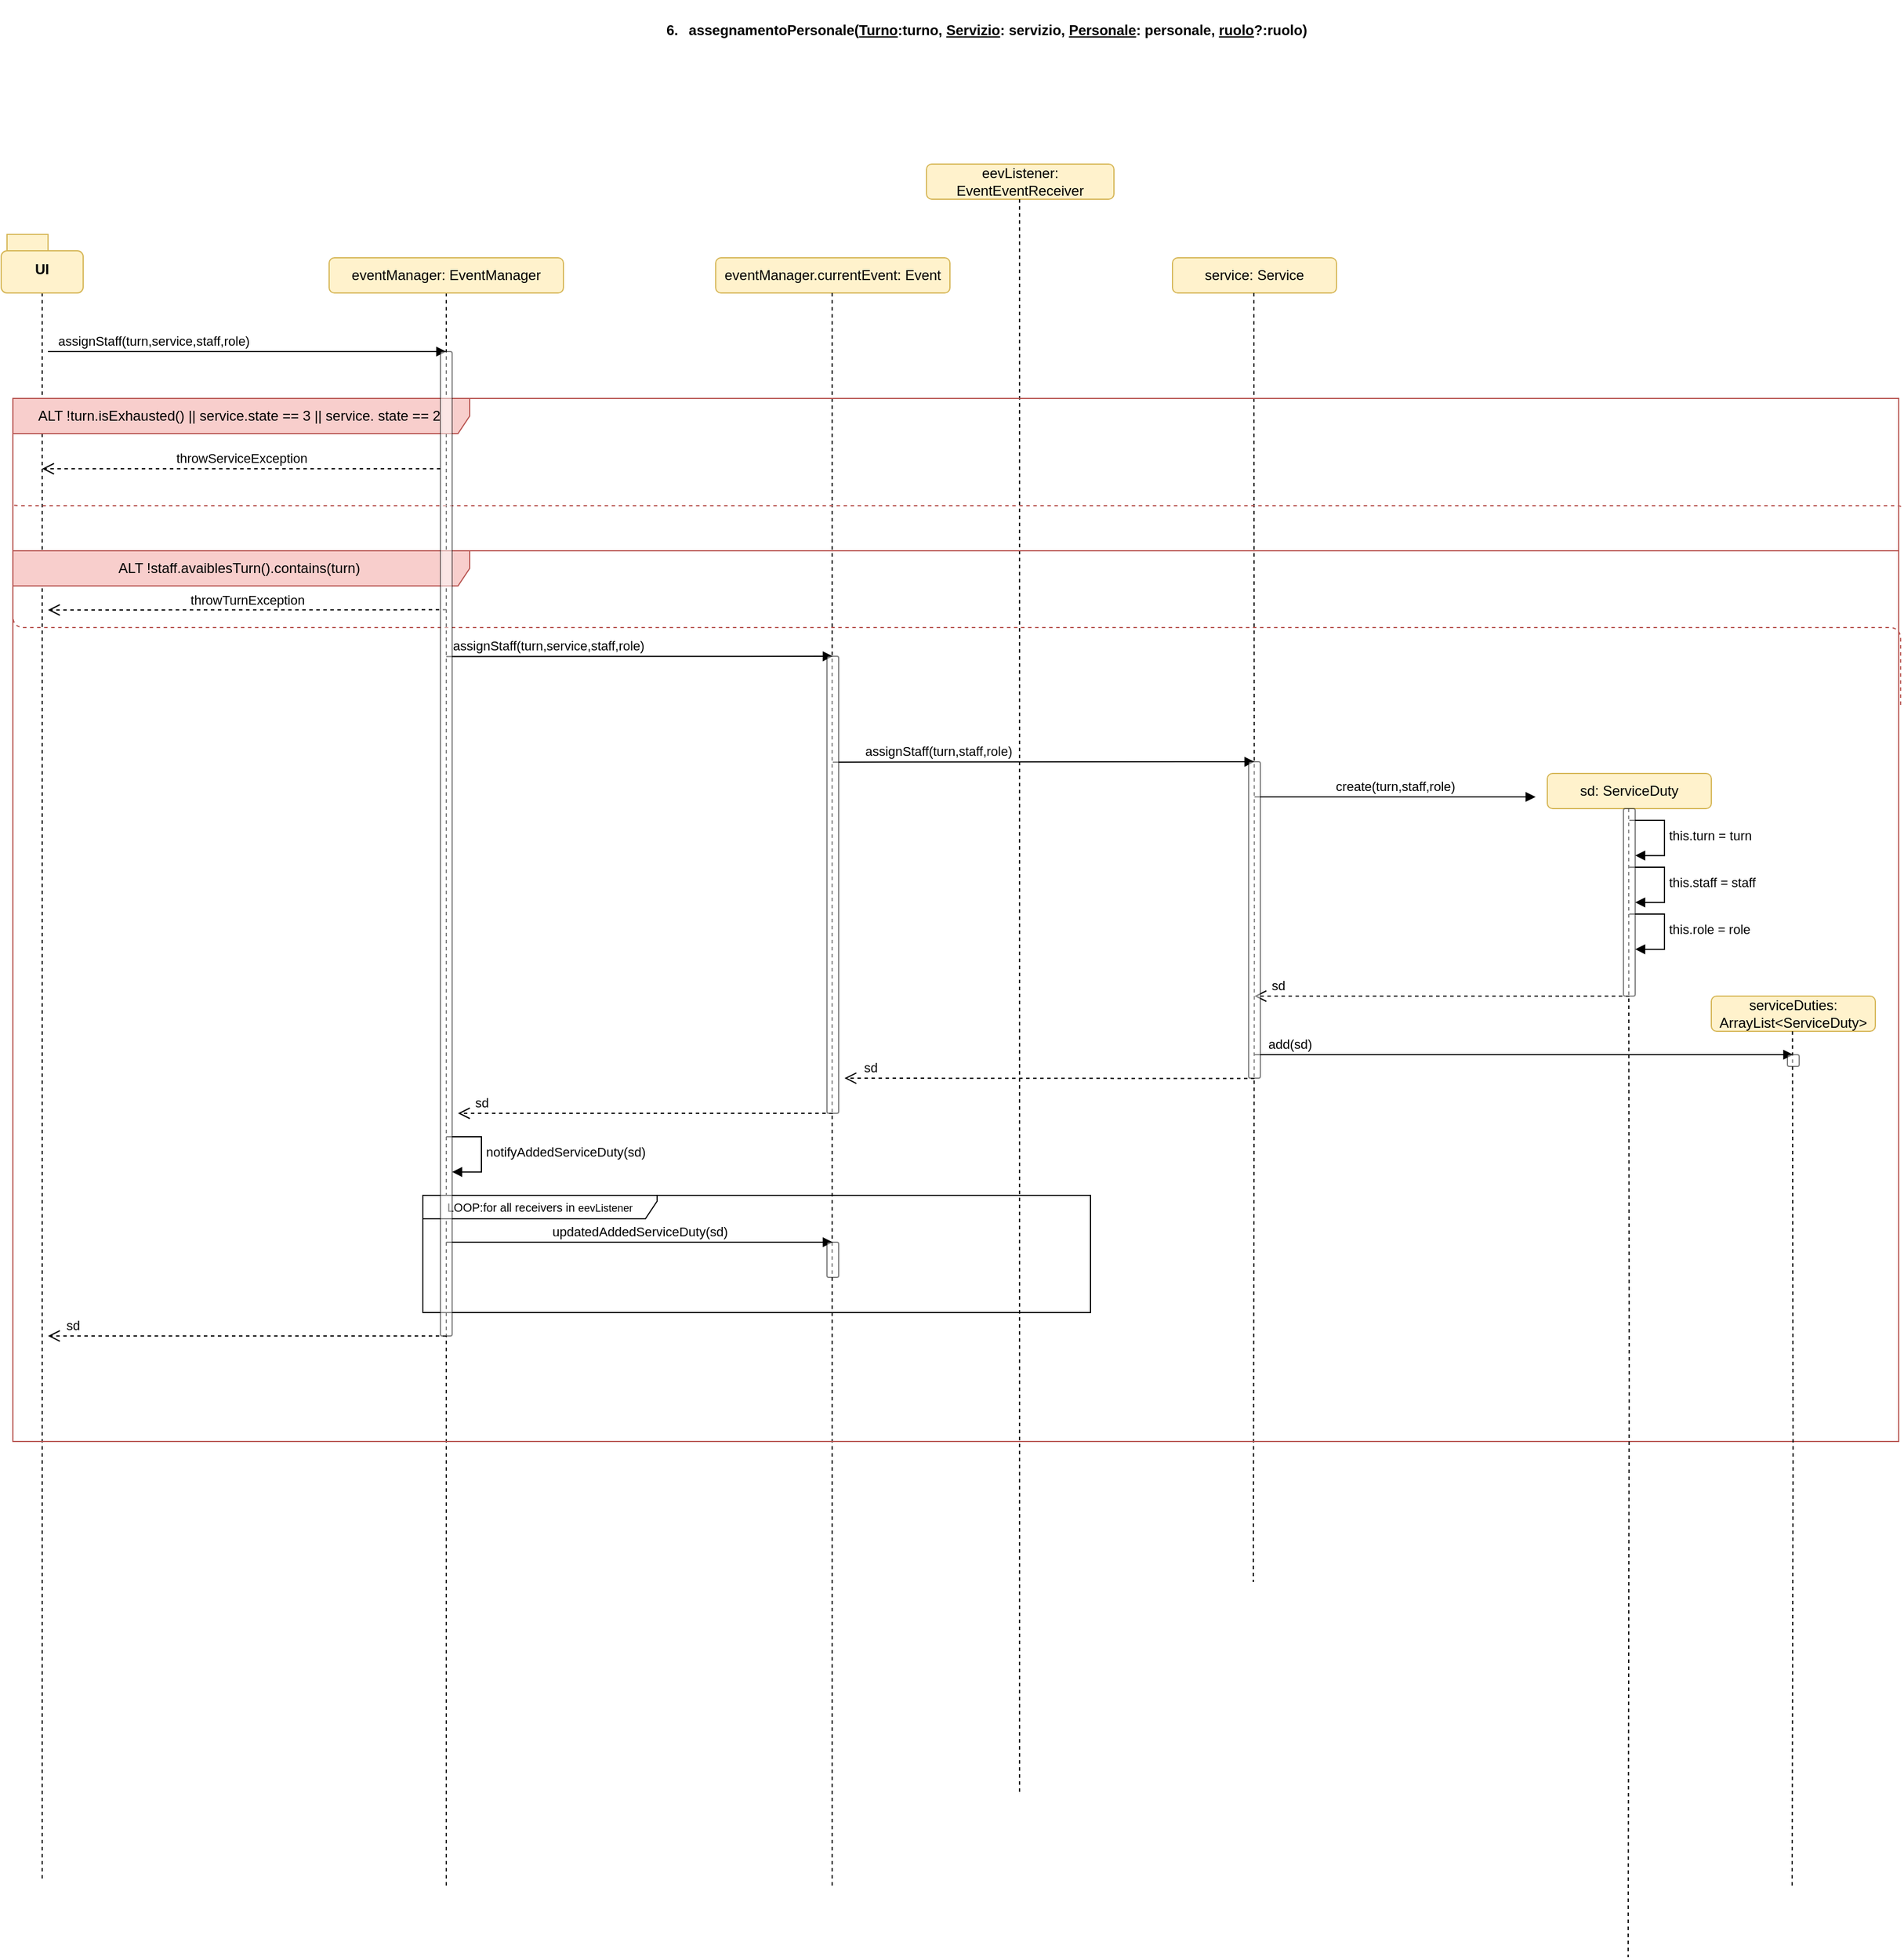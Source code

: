 <mxfile version="21.2.8" type="device">
  <diagram name="Pagina-1" id="iVb3hsS4CO4keV3UGfEp">
    <mxGraphModel dx="1869" dy="1226" grid="1" gridSize="10" guides="1" tooltips="1" connect="1" arrows="1" fold="1" page="1" pageScale="1" pageWidth="827" pageHeight="1169" math="0" shadow="0">
      <root>
        <mxCell id="0" />
        <mxCell id="1" parent="0" />
        <mxCell id="hn4v2kwjK6PcISgxzkxJ-1" value="&lt;p style=&quot;text-indent: -18pt;&quot; class=&quot;MsoListParagraph&quot;&gt;&lt;b&gt;&lt;span style=&quot;line-height: 107%;&quot;&gt;&lt;span style=&quot;mso-list:Ignore&quot;&gt;6.&lt;span style=&quot;font-style: normal; font-variant: normal; font-kerning: auto; font-optical-sizing: auto; font-feature-settings: normal; font-variation-settings: normal; font-weight: normal; font-stretch: normal; line-height: normal; font-family: &amp;quot;Times New Roman&amp;quot;;&quot;&gt;&amp;nbsp;&amp;nbsp; &lt;/span&gt;&lt;/span&gt;&lt;/span&gt;&lt;/b&gt;&lt;b&gt;&lt;span style=&quot;line-height: 107%;&quot;&gt;assegnamentoPersonale(&lt;u&gt;Turno&lt;/u&gt;:turno, &lt;u&gt;Servizio&lt;/u&gt;: servizio, &lt;u&gt;Personale&lt;/u&gt;: personale, &lt;u&gt;ruolo&lt;/u&gt;?:ruolo)&lt;/span&gt;&lt;/b&gt;&lt;/p&gt;" style="text;whiteSpace=wrap;html=1;rounded=1;" parent="1" vertex="1">
          <mxGeometry x="490" y="140" width="540" height="50" as="geometry" />
        </mxCell>
        <mxCell id="hn4v2kwjK6PcISgxzkxJ-2" style="edgeStyle=orthogonalEdgeStyle;rounded=1;orthogonalLoop=1;jettySize=auto;html=1;exitX=0.5;exitY=1;exitDx=0;exitDy=0;endArrow=none;endFill=0;dashed=1;entryX=0.02;entryY=1.003;entryDx=0;entryDy=0;entryPerimeter=0;exitPerimeter=0;" parent="1" source="hn4v2kwjK6PcISgxzkxJ-3" edge="1">
          <mxGeometry relative="1" as="geometry">
            <mxPoint x="-65" y="1744" as="targetPoint" />
            <mxPoint x="-65" y="480" as="sourcePoint" />
          </mxGeometry>
        </mxCell>
        <mxCell id="hn4v2kwjK6PcISgxzkxJ-3" value="UI" style="shape=folder;fontStyle=1;spacingTop=10;tabWidth=40;tabHeight=14;tabPosition=left;html=1;whiteSpace=wrap;fillColor=#fff2cc;strokeColor=#d6b656;rounded=1;" parent="1" vertex="1">
          <mxGeometry x="-100" y="340" width="70" height="50" as="geometry" />
        </mxCell>
        <mxCell id="hn4v2kwjK6PcISgxzkxJ-4" style="edgeStyle=orthogonalEdgeStyle;rounded=1;orthogonalLoop=1;jettySize=auto;html=1;exitX=0.5;exitY=1;exitDx=0;exitDy=0;endArrow=none;endFill=0;dashed=1;entryX=0.15;entryY=1.001;entryDx=0;entryDy=0;entryPerimeter=0;" parent="1" edge="1">
          <mxGeometry relative="1" as="geometry">
            <mxPoint x="280" y="1751" as="targetPoint" />
            <mxPoint x="280" y="390" as="sourcePoint" />
          </mxGeometry>
        </mxCell>
        <mxCell id="hn4v2kwjK6PcISgxzkxJ-5" value="eventManager: EventManager" style="html=1;whiteSpace=wrap;fillColor=#fff2cc;strokeColor=#d6b656;rounded=1;" parent="1" vertex="1">
          <mxGeometry x="180" y="360" width="200" height="30" as="geometry" />
        </mxCell>
        <mxCell id="hn4v2kwjK6PcISgxzkxJ-6" value="eevListener: EventEventReceiver" style="html=1;whiteSpace=wrap;fillColor=#fff2cc;strokeColor=#d6b656;rounded=1;" parent="1" vertex="1">
          <mxGeometry x="690" y="280" width="160" height="30" as="geometry" />
        </mxCell>
        <mxCell id="hn4v2kwjK6PcISgxzkxJ-7" style="edgeStyle=orthogonalEdgeStyle;rounded=1;orthogonalLoop=1;jettySize=auto;html=1;exitX=0.5;exitY=1;exitDx=0;exitDy=0;endArrow=none;endFill=0;dashed=1;entryX=0.15;entryY=1.001;entryDx=0;entryDy=0;entryPerimeter=0;" parent="1" edge="1">
          <mxGeometry relative="1" as="geometry">
            <mxPoint x="769.41" y="1671" as="targetPoint" />
            <mxPoint x="769.41" y="310" as="sourcePoint" />
          </mxGeometry>
        </mxCell>
        <mxCell id="hn4v2kwjK6PcISgxzkxJ-8" value="service: Service" style="html=1;whiteSpace=wrap;fillColor=#fff2cc;strokeColor=#d6b656;rounded=1;" parent="1" vertex="1">
          <mxGeometry x="900" y="360" width="140" height="30" as="geometry" />
        </mxCell>
        <mxCell id="hn4v2kwjK6PcISgxzkxJ-9" style="edgeStyle=orthogonalEdgeStyle;rounded=1;orthogonalLoop=1;jettySize=auto;html=1;exitX=0.5;exitY=1;exitDx=0;exitDy=0;endArrow=none;endFill=0;dashed=1;" parent="1" edge="1">
          <mxGeometry relative="1" as="geometry">
            <mxPoint x="969" y="1490" as="targetPoint" />
            <mxPoint x="969.44" y="390" as="sourcePoint" />
          </mxGeometry>
        </mxCell>
        <mxCell id="hn4v2kwjK6PcISgxzkxJ-14" value="eventManager.currentEvent: Event" style="html=1;whiteSpace=wrap;fillColor=#fff2cc;strokeColor=#d6b656;rounded=1;" parent="1" vertex="1">
          <mxGeometry x="510" y="360" width="200" height="30" as="geometry" />
        </mxCell>
        <mxCell id="hn4v2kwjK6PcISgxzkxJ-15" style="edgeStyle=orthogonalEdgeStyle;rounded=1;orthogonalLoop=1;jettySize=auto;html=1;exitX=0.5;exitY=1;exitDx=0;exitDy=0;endArrow=none;endFill=0;dashed=1;entryX=0.15;entryY=1.001;entryDx=0;entryDy=0;entryPerimeter=0;" parent="1" edge="1">
          <mxGeometry relative="1" as="geometry">
            <mxPoint x="609.41" y="1751" as="targetPoint" />
            <mxPoint x="609.41" y="390" as="sourcePoint" />
          </mxGeometry>
        </mxCell>
        <mxCell id="hn4v2kwjK6PcISgxzkxJ-39" value="ALT !turn.isExhausted() || service.state == 3 || service. state == 2&amp;nbsp;" style="shape=umlFrame;whiteSpace=wrap;html=1;pointerEvents=0;width=390;height=30;fillColor=#f8cecc;strokeColor=#b85450;rounded=1;" parent="1" vertex="1">
          <mxGeometry x="-90" y="480" width="1610" height="890" as="geometry" />
        </mxCell>
        <mxCell id="hn4v2kwjK6PcISgxzkxJ-41" value="throwServiceException" style="html=1;verticalAlign=bottom;endArrow=open;dashed=1;endSize=8;edgeStyle=elbowEdgeStyle;elbow=vertical;curved=0;rounded=1;" parent="1" edge="1">
          <mxGeometry relative="1" as="geometry">
            <mxPoint x="275" y="540" as="sourcePoint" />
            <mxPoint x="-65" y="540" as="targetPoint" />
          </mxGeometry>
        </mxCell>
        <mxCell id="hn4v2kwjK6PcISgxzkxJ-42" value="" style="html=1;verticalAlign=bottom;endArrow=none;dashed=1;endSize=8;edgeStyle=elbowEdgeStyle;elbow=vertical;curved=0;rounded=1;exitX=1.001;exitY=0.104;exitDx=0;exitDy=0;exitPerimeter=0;fillColor=#f8cecc;strokeColor=#b85450;endFill=0;" parent="1" source="hn4v2kwjK6PcISgxzkxJ-39" edge="1">
          <mxGeometry relative="1" as="geometry">
            <mxPoint x="250" y="570" as="sourcePoint" />
            <mxPoint x="-90" y="570" as="targetPoint" />
          </mxGeometry>
        </mxCell>
        <mxCell id="hn4v2kwjK6PcISgxzkxJ-43" value="assignStaff(turn,service,staff,role)" style="html=1;verticalAlign=bottom;endArrow=block;edgeStyle=elbowEdgeStyle;elbow=vertical;curved=0;rounded=1;" parent="1" edge="1">
          <mxGeometry x="-0.47" width="80" relative="1" as="geometry">
            <mxPoint x="-60" y="440" as="sourcePoint" />
            <mxPoint x="280" y="440" as="targetPoint" />
            <mxPoint as="offset" />
          </mxGeometry>
        </mxCell>
        <mxCell id="hn4v2kwjK6PcISgxzkxJ-44" value="ALT !staff.avaiblesTurn().contains(turn)&amp;nbsp;" style="shape=umlFrame;whiteSpace=wrap;html=1;pointerEvents=0;width=390;height=30;fillColor=#f8cecc;strokeColor=#b85450;rounded=1;" parent="1" vertex="1">
          <mxGeometry x="-90" y="610" width="1610" height="760" as="geometry" />
        </mxCell>
        <mxCell id="hn4v2kwjK6PcISgxzkxJ-45" value="throwTurnException" style="html=1;verticalAlign=bottom;endArrow=open;dashed=1;endSize=8;edgeStyle=elbowEdgeStyle;elbow=vertical;curved=0;rounded=1;" parent="1" edge="1">
          <mxGeometry relative="1" as="geometry">
            <mxPoint x="280" y="660.29" as="sourcePoint" />
            <mxPoint x="-60" y="660.29" as="targetPoint" />
          </mxGeometry>
        </mxCell>
        <mxCell id="hn4v2kwjK6PcISgxzkxJ-46" value="" style="html=1;verticalAlign=bottom;endArrow=none;dashed=1;endSize=8;edgeStyle=elbowEdgeStyle;elbow=vertical;curved=0;rounded=1;exitX=1.001;exitY=0.094;exitDx=0;exitDy=0;exitPerimeter=0;fillColor=#f8cecc;strokeColor=#b85450;endFill=0;" parent="1" edge="1">
          <mxGeometry relative="1" as="geometry">
            <mxPoint x="1521.61" y="741.44" as="sourcePoint" />
            <mxPoint x="-90" y="610" as="targetPoint" />
          </mxGeometry>
        </mxCell>
        <mxCell id="hn4v2kwjK6PcISgxzkxJ-47" value="assignStaff(turn,service,staff,role)" style="html=1;verticalAlign=bottom;endArrow=block;edgeStyle=elbowEdgeStyle;elbow=vertical;curved=0;rounded=1;" parent="1" edge="1">
          <mxGeometry x="-0.47" width="80" relative="1" as="geometry">
            <mxPoint x="280" y="700.29" as="sourcePoint" />
            <mxPoint x="610" y="700" as="targetPoint" />
            <mxPoint as="offset" />
          </mxGeometry>
        </mxCell>
        <mxCell id="hn4v2kwjK6PcISgxzkxJ-50" value="assignStaff(turn,staff,role)" style="html=1;verticalAlign=bottom;endArrow=block;edgeStyle=elbowEdgeStyle;elbow=vertical;curved=0;rounded=1;" parent="1" edge="1">
          <mxGeometry x="-0.498" width="80" relative="1" as="geometry">
            <mxPoint x="610" y="790.35" as="sourcePoint" />
            <mxPoint x="970" y="790" as="targetPoint" />
            <mxPoint as="offset" />
          </mxGeometry>
        </mxCell>
        <mxCell id="hn4v2kwjK6PcISgxzkxJ-51" value="create(turn,staff,role)" style="html=1;verticalAlign=bottom;endArrow=block;edgeStyle=elbowEdgeStyle;elbow=vertical;curved=0;rounded=1;" parent="1" edge="1">
          <mxGeometry width="80" relative="1" as="geometry">
            <mxPoint x="970" y="820.06" as="sourcePoint" />
            <mxPoint x="1210" y="820" as="targetPoint" />
          </mxGeometry>
        </mxCell>
        <mxCell id="hn4v2kwjK6PcISgxzkxJ-52" value="sd: ServiceDuty" style="html=1;whiteSpace=wrap;fillColor=#fff2cc;strokeColor=#d6b656;rounded=1;" parent="1" vertex="1">
          <mxGeometry x="1220" y="800" width="140" height="30" as="geometry" />
        </mxCell>
        <mxCell id="hn4v2kwjK6PcISgxzkxJ-53" style="edgeStyle=orthogonalEdgeStyle;rounded=1;orthogonalLoop=1;jettySize=auto;html=1;exitX=0.5;exitY=1;exitDx=0;exitDy=0;endArrow=none;endFill=0;dashed=1;" parent="1" edge="1">
          <mxGeometry relative="1" as="geometry">
            <mxPoint x="1289" y="1810" as="targetPoint" />
            <mxPoint x="1289.41" y="830" as="sourcePoint" />
          </mxGeometry>
        </mxCell>
        <mxCell id="hn4v2kwjK6PcISgxzkxJ-55" value="this.turn = turn" style="html=1;align=left;spacingLeft=2;endArrow=block;rounded=1;edgeStyle=orthogonalEdgeStyle;curved=0;rounded=0;" parent="1" edge="1">
          <mxGeometry relative="1" as="geometry">
            <mxPoint x="1290" y="840" as="sourcePoint" />
            <Array as="points">
              <mxPoint x="1320" y="870" />
            </Array>
            <mxPoint x="1295" y="870.059" as="targetPoint" />
          </mxGeometry>
        </mxCell>
        <mxCell id="hn4v2kwjK6PcISgxzkxJ-56" value="this.staff = staff" style="html=1;align=left;spacingLeft=2;endArrow=block;rounded=1;edgeStyle=orthogonalEdgeStyle;curved=0;rounded=0;" parent="1" edge="1">
          <mxGeometry relative="1" as="geometry">
            <mxPoint x="1290" y="880" as="sourcePoint" />
            <Array as="points">
              <mxPoint x="1320" y="910" />
            </Array>
            <mxPoint x="1295" y="910.059" as="targetPoint" />
          </mxGeometry>
        </mxCell>
        <mxCell id="hn4v2kwjK6PcISgxzkxJ-57" value="this.role = role" style="html=1;align=left;spacingLeft=2;endArrow=block;rounded=1;edgeStyle=orthogonalEdgeStyle;curved=0;rounded=0;" parent="1" edge="1">
          <mxGeometry relative="1" as="geometry">
            <mxPoint x="1290" y="920" as="sourcePoint" />
            <Array as="points">
              <mxPoint x="1320" y="950" />
            </Array>
            <mxPoint x="1295" y="950.059" as="targetPoint" />
          </mxGeometry>
        </mxCell>
        <mxCell id="hn4v2kwjK6PcISgxzkxJ-58" value="sd" style="html=1;verticalAlign=bottom;endArrow=open;dashed=1;endSize=8;edgeStyle=elbowEdgeStyle;elbow=vertical;curved=0;rounded=1;" parent="1" edge="1">
          <mxGeometry x="0.875" relative="1" as="geometry">
            <mxPoint x="1290" y="990" as="sourcePoint" />
            <mxPoint x="970" y="990" as="targetPoint" />
            <mxPoint as="offset" />
          </mxGeometry>
        </mxCell>
        <mxCell id="hn4v2kwjK6PcISgxzkxJ-60" value="serviceDuties: ArrayList&amp;lt;ServiceDuty&amp;gt;" style="html=1;whiteSpace=wrap;fillColor=#fff2cc;strokeColor=#d6b656;rounded=1;" parent="1" vertex="1">
          <mxGeometry x="1360" y="990" width="140" height="30" as="geometry" />
        </mxCell>
        <mxCell id="hn4v2kwjK6PcISgxzkxJ-61" style="edgeStyle=orthogonalEdgeStyle;rounded=1;orthogonalLoop=1;jettySize=auto;html=1;exitX=0.5;exitY=1;exitDx=0;exitDy=0;endArrow=none;endFill=0;dashed=1;" parent="1" edge="1">
          <mxGeometry relative="1" as="geometry">
            <mxPoint x="1429" y="1750" as="targetPoint" />
            <mxPoint x="1429.29" y="1020" as="sourcePoint" />
          </mxGeometry>
        </mxCell>
        <mxCell id="hn4v2kwjK6PcISgxzkxJ-62" value="add(sd)" style="html=1;verticalAlign=bottom;endArrow=block;edgeStyle=elbowEdgeStyle;elbow=vertical;curved=0;rounded=1;" parent="1" edge="1">
          <mxGeometry x="-0.87" width="80" relative="1" as="geometry">
            <mxPoint x="970" y="1040" as="sourcePoint" />
            <mxPoint x="1430" y="1040" as="targetPoint" />
            <mxPoint as="offset" />
          </mxGeometry>
        </mxCell>
        <mxCell id="hn4v2kwjK6PcISgxzkxJ-64" value="sd" style="html=1;verticalAlign=bottom;endArrow=open;dashed=1;endSize=8;edgeStyle=elbowEdgeStyle;elbow=vertical;curved=0;rounded=1;" parent="1" edge="1">
          <mxGeometry x="0.875" relative="1" as="geometry">
            <mxPoint x="970" y="1060.29" as="sourcePoint" />
            <mxPoint x="620" y="1060" as="targetPoint" />
            <mxPoint as="offset" />
          </mxGeometry>
        </mxCell>
        <mxCell id="hn4v2kwjK6PcISgxzkxJ-65" value="sd" style="html=1;verticalAlign=bottom;endArrow=open;dashed=1;endSize=8;edgeStyle=elbowEdgeStyle;elbow=vertical;curved=0;rounded=1;" parent="1" edge="1">
          <mxGeometry x="0.875" relative="1" as="geometry">
            <mxPoint x="610" y="1090" as="sourcePoint" />
            <mxPoint x="290" y="1090.29" as="targetPoint" />
            <mxPoint as="offset" />
          </mxGeometry>
        </mxCell>
        <mxCell id="hn4v2kwjK6PcISgxzkxJ-66" value="&lt;font style=&quot;font-size: 10px;&quot;&gt;LOOP:for all receivers in&amp;nbsp;&lt;/font&gt;&lt;font style=&quot;font-size: 9px;&quot;&gt;eevListener&lt;/font&gt;" style="shape=umlFrame;whiteSpace=wrap;html=1;pointerEvents=0;width=200;height=20;rounded=1;" parent="1" vertex="1">
          <mxGeometry x="260" y="1160" width="570" height="100" as="geometry" />
        </mxCell>
        <mxCell id="hn4v2kwjK6PcISgxzkxJ-68" value="notifyAddedServiceDuty(sd)" style="html=1;align=left;spacingLeft=2;endArrow=block;rounded=1;edgeStyle=orthogonalEdgeStyle;curved=0;rounded=0;" parent="1" edge="1">
          <mxGeometry relative="1" as="geometry">
            <mxPoint x="280" y="1110" as="sourcePoint" />
            <Array as="points">
              <mxPoint x="310" y="1140" />
            </Array>
            <mxPoint x="285" y="1140.059" as="targetPoint" />
          </mxGeometry>
        </mxCell>
        <mxCell id="hn4v2kwjK6PcISgxzkxJ-69" value="updatedAddedServiceDuty(sd)" style="html=1;verticalAlign=bottom;endArrow=block;edgeStyle=elbowEdgeStyle;elbow=vertical;curved=0;rounded=1;" parent="1" edge="1">
          <mxGeometry width="80" relative="1" as="geometry">
            <mxPoint x="280" y="1200" as="sourcePoint" />
            <mxPoint x="610" y="1200" as="targetPoint" />
          </mxGeometry>
        </mxCell>
        <mxCell id="hn4v2kwjK6PcISgxzkxJ-70" value="sd" style="html=1;verticalAlign=bottom;endArrow=open;dashed=1;endSize=8;edgeStyle=elbowEdgeStyle;elbow=vertical;curved=0;rounded=1;" parent="1" edge="1">
          <mxGeometry x="0.875" relative="1" as="geometry">
            <mxPoint x="280" y="1280" as="sourcePoint" />
            <mxPoint x="-60" y="1280" as="targetPoint" />
            <mxPoint as="offset" />
          </mxGeometry>
        </mxCell>
        <mxCell id="Oz5jRyYz6aPx2flc6_-P-1" value="" style="html=1;points=[];perimeter=orthogonalPerimeter;outlineConnect=0;targetShapes=umlLifeline;portConstraint=eastwest;newEdgeStyle={&quot;edgeStyle&quot;:&quot;elbowEdgeStyle&quot;,&quot;elbow&quot;:&quot;vertical&quot;,&quot;curved&quot;:0,&quot;rounded&quot;:0};fillOpacity=50;strokeOpacity=50;rounded=1;" parent="1" vertex="1">
          <mxGeometry x="605" y="700" width="10" height="390" as="geometry" />
        </mxCell>
        <mxCell id="Oz5jRyYz6aPx2flc6_-P-2" value="" style="html=1;points=[];perimeter=orthogonalPerimeter;outlineConnect=0;targetShapes=umlLifeline;portConstraint=eastwest;newEdgeStyle={&quot;edgeStyle&quot;:&quot;elbowEdgeStyle&quot;,&quot;elbow&quot;:&quot;vertical&quot;,&quot;curved&quot;:0,&quot;rounded&quot;:0};fillOpacity=50;strokeOpacity=50;rounded=1;" parent="1" vertex="1">
          <mxGeometry x="1285" y="830" width="10" height="160" as="geometry" />
        </mxCell>
        <mxCell id="Oz5jRyYz6aPx2flc6_-P-3" value="" style="html=1;points=[];perimeter=orthogonalPerimeter;outlineConnect=0;targetShapes=umlLifeline;portConstraint=eastwest;newEdgeStyle={&quot;edgeStyle&quot;:&quot;elbowEdgeStyle&quot;,&quot;elbow&quot;:&quot;vertical&quot;,&quot;curved&quot;:0,&quot;rounded&quot;:0};fillOpacity=50;strokeOpacity=50;rounded=1;" parent="1" vertex="1">
          <mxGeometry x="1425" y="1040" width="10" height="10" as="geometry" />
        </mxCell>
        <mxCell id="Oz5jRyYz6aPx2flc6_-P-4" value="" style="html=1;points=[];perimeter=orthogonalPerimeter;outlineConnect=0;targetShapes=umlLifeline;portConstraint=eastwest;newEdgeStyle={&quot;edgeStyle&quot;:&quot;elbowEdgeStyle&quot;,&quot;elbow&quot;:&quot;vertical&quot;,&quot;curved&quot;:0,&quot;rounded&quot;:0};fillOpacity=50;strokeOpacity=50;rounded=1;" parent="1" vertex="1">
          <mxGeometry x="965" y="790" width="10" height="270" as="geometry" />
        </mxCell>
        <mxCell id="Oz5jRyYz6aPx2flc6_-P-6" value="" style="html=1;points=[];perimeter=orthogonalPerimeter;outlineConnect=0;targetShapes=umlLifeline;portConstraint=eastwest;newEdgeStyle={&quot;edgeStyle&quot;:&quot;elbowEdgeStyle&quot;,&quot;elbow&quot;:&quot;vertical&quot;,&quot;curved&quot;:0,&quot;rounded&quot;:0};fillOpacity=50;strokeOpacity=50;rounded=1;" parent="1" vertex="1">
          <mxGeometry x="275" y="440" width="10" height="840" as="geometry" />
        </mxCell>
        <mxCell id="Oz5jRyYz6aPx2flc6_-P-7" value="" style="html=1;points=[];perimeter=orthogonalPerimeter;outlineConnect=0;targetShapes=umlLifeline;portConstraint=eastwest;newEdgeStyle={&quot;edgeStyle&quot;:&quot;elbowEdgeStyle&quot;,&quot;elbow&quot;:&quot;vertical&quot;,&quot;curved&quot;:0,&quot;rounded&quot;:0};fillOpacity=50;strokeOpacity=50;rounded=1;" parent="1" vertex="1">
          <mxGeometry x="605" y="1200" width="10" height="30" as="geometry" />
        </mxCell>
      </root>
    </mxGraphModel>
  </diagram>
</mxfile>
